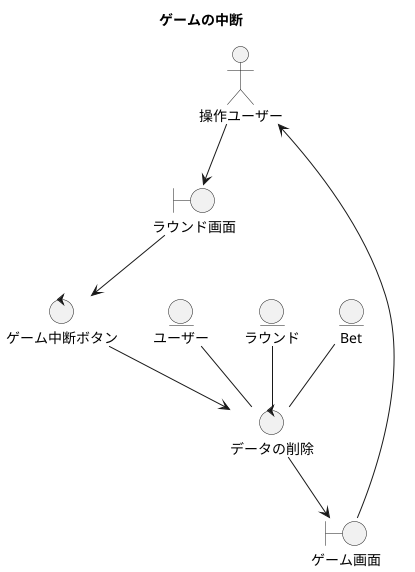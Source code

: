 @startuml
title ゲームの中断

actor 操作ユーザー
boundary ラウンド画面
boundary ゲーム画面
control ゲーム中断ボタン
control データの削除
entity ユーザー
entity ラウンド
entity Bet

操作ユーザー --> ラウンド画面
ラウンド画面 --> ゲーム中断ボタン
ゲーム中断ボタン --> データの削除
データの削除 --> ゲーム画面
ゲーム画面 --> 操作ユーザー

ユーザー -- データの削除
ラウンド -- データの削除
Bet -- データの削除

@enduml
